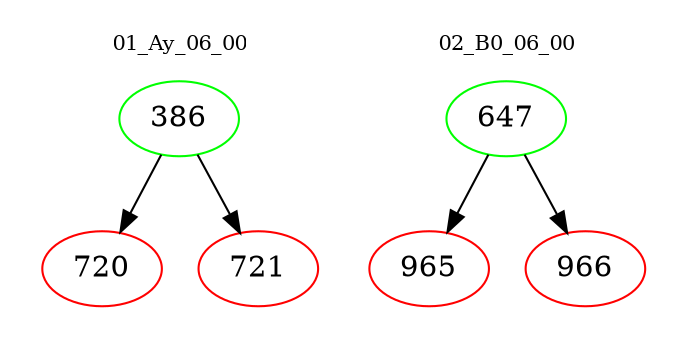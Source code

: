 digraph{
subgraph cluster_0 {
color = white
label = "01_Ay_06_00";
fontsize=10;
T0_386 [label="386", color="green"]
T0_386 -> T0_720 [color="black"]
T0_720 [label="720", color="red"]
T0_386 -> T0_721 [color="black"]
T0_721 [label="721", color="red"]
}
subgraph cluster_1 {
color = white
label = "02_B0_06_00";
fontsize=10;
T1_647 [label="647", color="green"]
T1_647 -> T1_965 [color="black"]
T1_965 [label="965", color="red"]
T1_647 -> T1_966 [color="black"]
T1_966 [label="966", color="red"]
}
}
